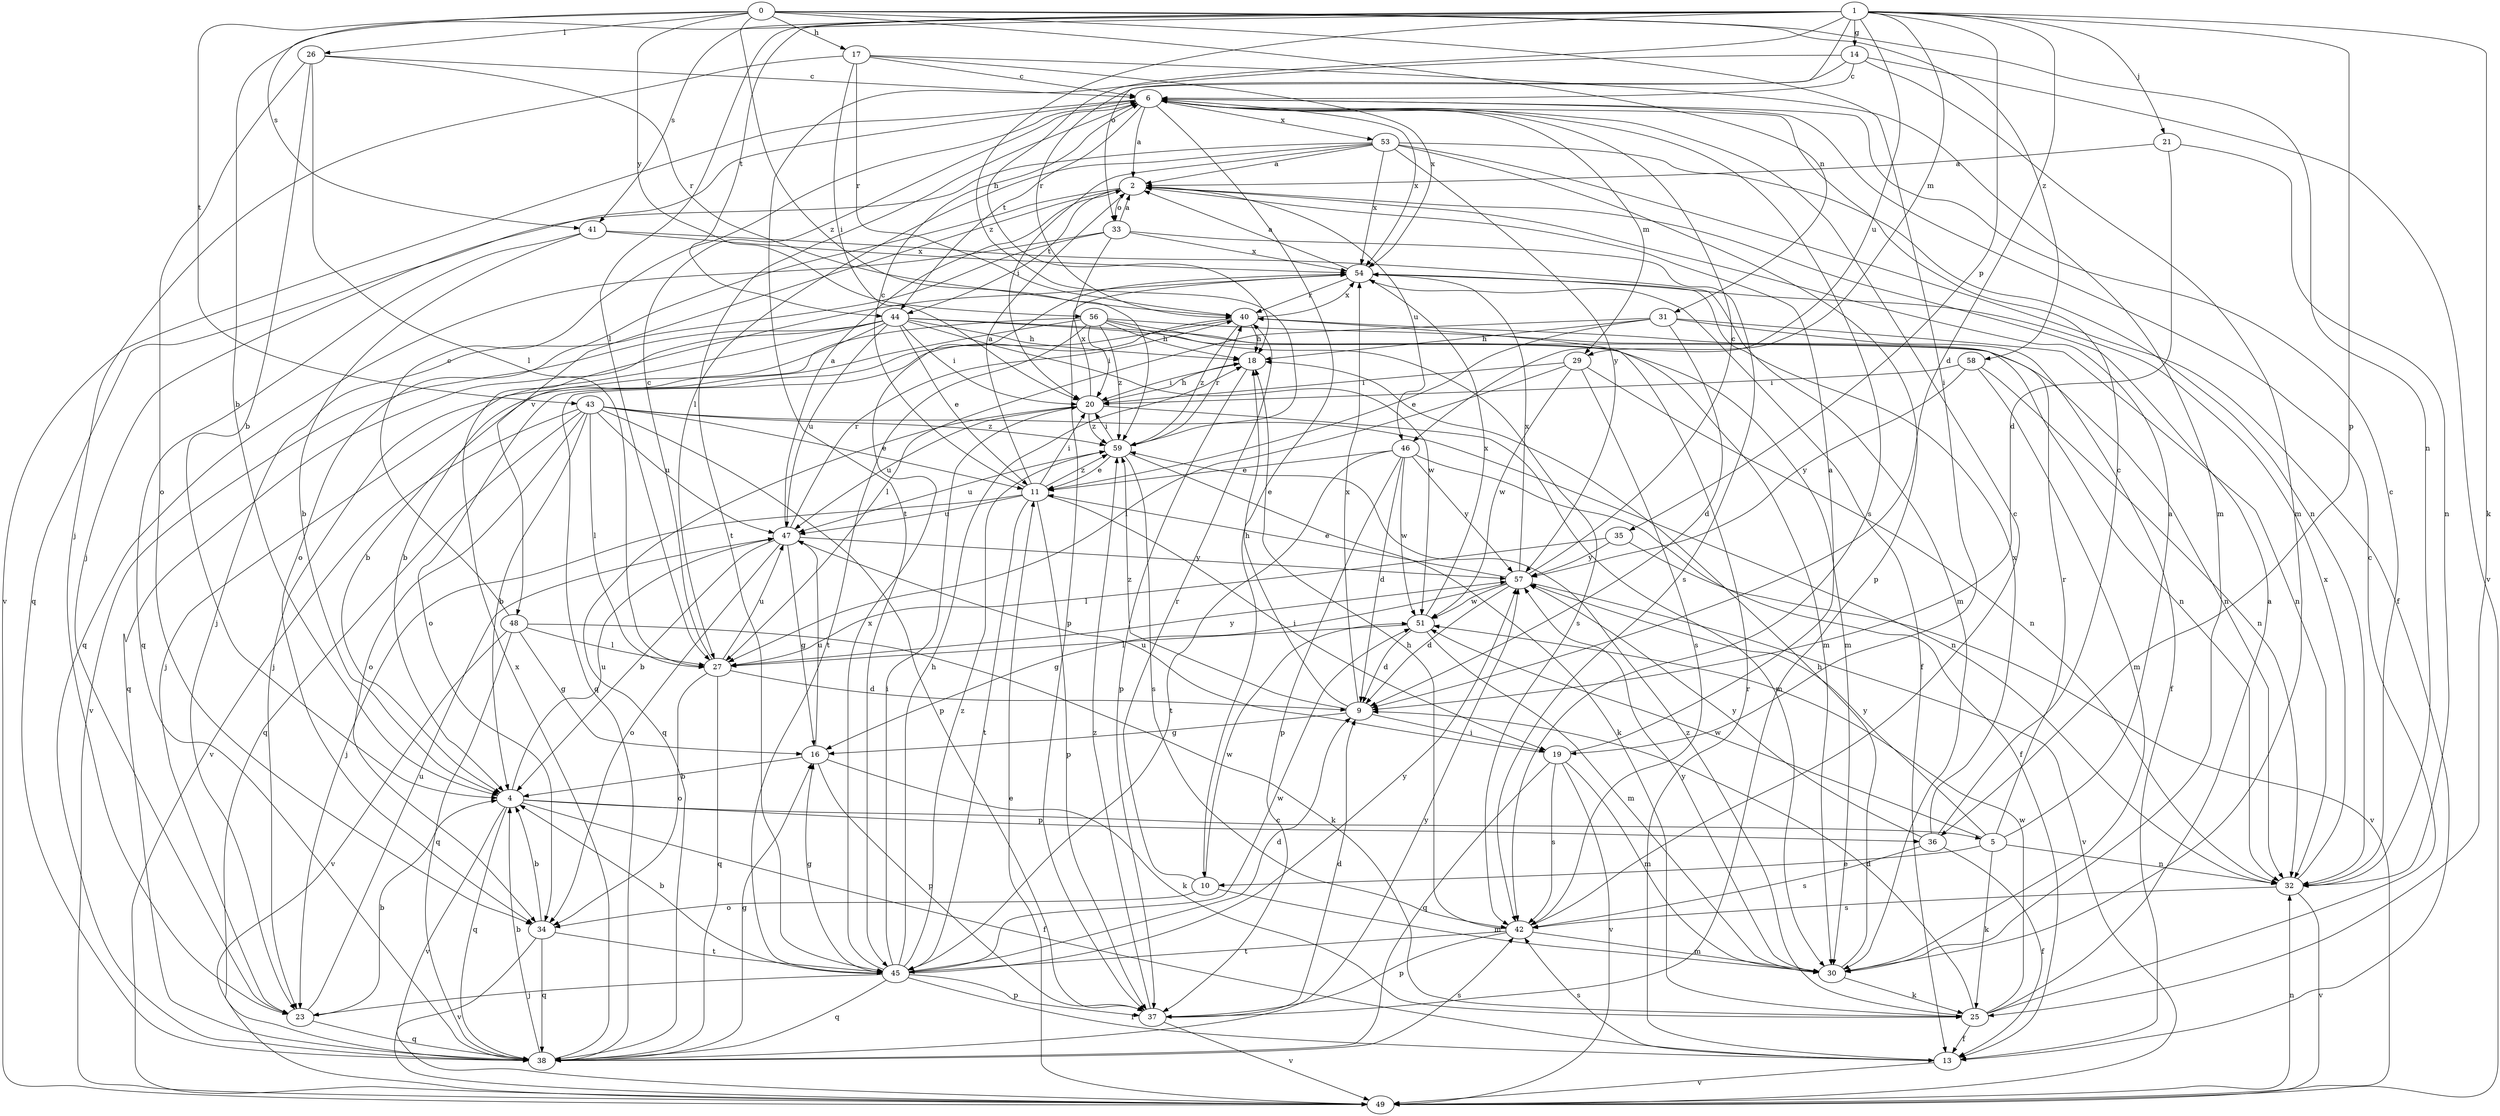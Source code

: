 strict digraph  {
0;
1;
2;
4;
5;
6;
9;
10;
11;
13;
14;
16;
17;
18;
19;
20;
21;
23;
25;
26;
27;
29;
30;
31;
32;
33;
34;
35;
36;
37;
38;
40;
41;
42;
43;
44;
45;
46;
47;
48;
49;
51;
53;
54;
56;
57;
58;
59;
0 -> 17  [label=h];
0 -> 19  [label=i];
0 -> 26  [label=l];
0 -> 31  [label=n];
0 -> 32  [label=n];
0 -> 41  [label=s];
0 -> 43  [label=t];
0 -> 56  [label=y];
0 -> 58  [label=z];
0 -> 59  [label=z];
1 -> 4  [label=b];
1 -> 9  [label=d];
1 -> 14  [label=g];
1 -> 18  [label=h];
1 -> 21  [label=j];
1 -> 25  [label=k];
1 -> 27  [label=l];
1 -> 29  [label=m];
1 -> 33  [label=o];
1 -> 35  [label=p];
1 -> 36  [label=p];
1 -> 41  [label=s];
1 -> 44  [label=t];
1 -> 46  [label=u];
1 -> 59  [label=z];
2 -> 33  [label=o];
2 -> 34  [label=o];
2 -> 44  [label=t];
2 -> 46  [label=u];
2 -> 48  [label=v];
4 -> 5  [label=c];
4 -> 13  [label=f];
4 -> 36  [label=p];
4 -> 38  [label=q];
4 -> 47  [label=u];
4 -> 49  [label=v];
5 -> 2  [label=a];
5 -> 10  [label=e];
5 -> 25  [label=k];
5 -> 32  [label=n];
5 -> 40  [label=r];
5 -> 51  [label=w];
5 -> 57  [label=y];
6 -> 2  [label=a];
6 -> 10  [label=e];
6 -> 23  [label=j];
6 -> 29  [label=m];
6 -> 42  [label=s];
6 -> 44  [label=t];
6 -> 45  [label=t];
6 -> 49  [label=v];
6 -> 53  [label=x];
6 -> 54  [label=x];
9 -> 16  [label=g];
9 -> 18  [label=h];
9 -> 19  [label=i];
9 -> 54  [label=x];
9 -> 59  [label=z];
10 -> 30  [label=m];
10 -> 34  [label=o];
10 -> 40  [label=r];
10 -> 51  [label=w];
11 -> 2  [label=a];
11 -> 6  [label=c];
11 -> 19  [label=i];
11 -> 20  [label=i];
11 -> 23  [label=j];
11 -> 37  [label=p];
11 -> 45  [label=t];
11 -> 47  [label=u];
11 -> 59  [label=z];
13 -> 40  [label=r];
13 -> 42  [label=s];
13 -> 49  [label=v];
14 -> 6  [label=c];
14 -> 30  [label=m];
14 -> 40  [label=r];
14 -> 45  [label=t];
14 -> 49  [label=v];
16 -> 4  [label=b];
16 -> 25  [label=k];
16 -> 37  [label=p];
16 -> 47  [label=u];
17 -> 6  [label=c];
17 -> 20  [label=i];
17 -> 23  [label=j];
17 -> 30  [label=m];
17 -> 40  [label=r];
17 -> 54  [label=x];
18 -> 20  [label=i];
18 -> 37  [label=p];
19 -> 2  [label=a];
19 -> 30  [label=m];
19 -> 38  [label=q];
19 -> 42  [label=s];
19 -> 47  [label=u];
19 -> 49  [label=v];
20 -> 18  [label=h];
20 -> 30  [label=m];
20 -> 38  [label=q];
20 -> 47  [label=u];
20 -> 54  [label=x];
20 -> 59  [label=z];
21 -> 2  [label=a];
21 -> 9  [label=d];
21 -> 32  [label=n];
23 -> 4  [label=b];
23 -> 38  [label=q];
23 -> 47  [label=u];
25 -> 2  [label=a];
25 -> 6  [label=c];
25 -> 9  [label=d];
25 -> 13  [label=f];
25 -> 51  [label=w];
25 -> 59  [label=z];
26 -> 4  [label=b];
26 -> 6  [label=c];
26 -> 27  [label=l];
26 -> 34  [label=o];
26 -> 40  [label=r];
27 -> 6  [label=c];
27 -> 9  [label=d];
27 -> 34  [label=o];
27 -> 38  [label=q];
27 -> 47  [label=u];
27 -> 57  [label=y];
29 -> 20  [label=i];
29 -> 27  [label=l];
29 -> 32  [label=n];
29 -> 42  [label=s];
29 -> 51  [label=w];
30 -> 18  [label=h];
30 -> 25  [label=k];
30 -> 57  [label=y];
31 -> 9  [label=d];
31 -> 11  [label=e];
31 -> 13  [label=f];
31 -> 18  [label=h];
31 -> 27  [label=l];
31 -> 32  [label=n];
32 -> 6  [label=c];
32 -> 42  [label=s];
32 -> 49  [label=v];
32 -> 54  [label=x];
33 -> 2  [label=a];
33 -> 23  [label=j];
33 -> 37  [label=p];
33 -> 38  [label=q];
33 -> 42  [label=s];
33 -> 54  [label=x];
34 -> 4  [label=b];
34 -> 38  [label=q];
34 -> 45  [label=t];
34 -> 49  [label=v];
35 -> 27  [label=l];
35 -> 49  [label=v];
35 -> 57  [label=y];
36 -> 6  [label=c];
36 -> 13  [label=f];
36 -> 42  [label=s];
36 -> 54  [label=x];
36 -> 57  [label=y];
37 -> 9  [label=d];
37 -> 49  [label=v];
37 -> 59  [label=z];
38 -> 4  [label=b];
38 -> 16  [label=g];
38 -> 42  [label=s];
38 -> 54  [label=x];
38 -> 57  [label=y];
40 -> 18  [label=h];
40 -> 34  [label=o];
40 -> 38  [label=q];
40 -> 54  [label=x];
40 -> 59  [label=z];
41 -> 4  [label=b];
41 -> 30  [label=m];
41 -> 38  [label=q];
41 -> 54  [label=x];
42 -> 6  [label=c];
42 -> 18  [label=h];
42 -> 30  [label=m];
42 -> 37  [label=p];
42 -> 45  [label=t];
43 -> 4  [label=b];
43 -> 11  [label=e];
43 -> 27  [label=l];
43 -> 32  [label=n];
43 -> 34  [label=o];
43 -> 37  [label=p];
43 -> 38  [label=q];
43 -> 47  [label=u];
43 -> 49  [label=v];
43 -> 59  [label=z];
44 -> 4  [label=b];
44 -> 11  [label=e];
44 -> 18  [label=h];
44 -> 20  [label=i];
44 -> 23  [label=j];
44 -> 30  [label=m];
44 -> 32  [label=n];
44 -> 38  [label=q];
44 -> 47  [label=u];
44 -> 49  [label=v];
44 -> 51  [label=w];
45 -> 4  [label=b];
45 -> 9  [label=d];
45 -> 13  [label=f];
45 -> 16  [label=g];
45 -> 18  [label=h];
45 -> 20  [label=i];
45 -> 23  [label=j];
45 -> 37  [label=p];
45 -> 38  [label=q];
45 -> 51  [label=w];
45 -> 54  [label=x];
45 -> 57  [label=y];
45 -> 59  [label=z];
46 -> 9  [label=d];
46 -> 11  [label=e];
46 -> 13  [label=f];
46 -> 37  [label=p];
46 -> 45  [label=t];
46 -> 51  [label=w];
46 -> 57  [label=y];
47 -> 2  [label=a];
47 -> 4  [label=b];
47 -> 16  [label=g];
47 -> 34  [label=o];
47 -> 40  [label=r];
47 -> 57  [label=y];
48 -> 6  [label=c];
48 -> 16  [label=g];
48 -> 25  [label=k];
48 -> 27  [label=l];
48 -> 38  [label=q];
48 -> 49  [label=v];
49 -> 11  [label=e];
49 -> 32  [label=n];
51 -> 9  [label=d];
51 -> 27  [label=l];
51 -> 30  [label=m];
51 -> 54  [label=x];
53 -> 2  [label=a];
53 -> 13  [label=f];
53 -> 20  [label=i];
53 -> 27  [label=l];
53 -> 32  [label=n];
53 -> 37  [label=p];
53 -> 38  [label=q];
53 -> 54  [label=x];
53 -> 57  [label=y];
54 -> 2  [label=a];
54 -> 13  [label=f];
54 -> 40  [label=r];
56 -> 4  [label=b];
56 -> 18  [label=h];
56 -> 20  [label=i];
56 -> 23  [label=j];
56 -> 30  [label=m];
56 -> 32  [label=n];
56 -> 42  [label=s];
56 -> 45  [label=t];
56 -> 59  [label=z];
57 -> 6  [label=c];
57 -> 9  [label=d];
57 -> 11  [label=e];
57 -> 16  [label=g];
57 -> 49  [label=v];
57 -> 51  [label=w];
57 -> 54  [label=x];
58 -> 20  [label=i];
58 -> 30  [label=m];
58 -> 32  [label=n];
58 -> 57  [label=y];
59 -> 11  [label=e];
59 -> 20  [label=i];
59 -> 25  [label=k];
59 -> 40  [label=r];
59 -> 42  [label=s];
59 -> 47  [label=u];
}
